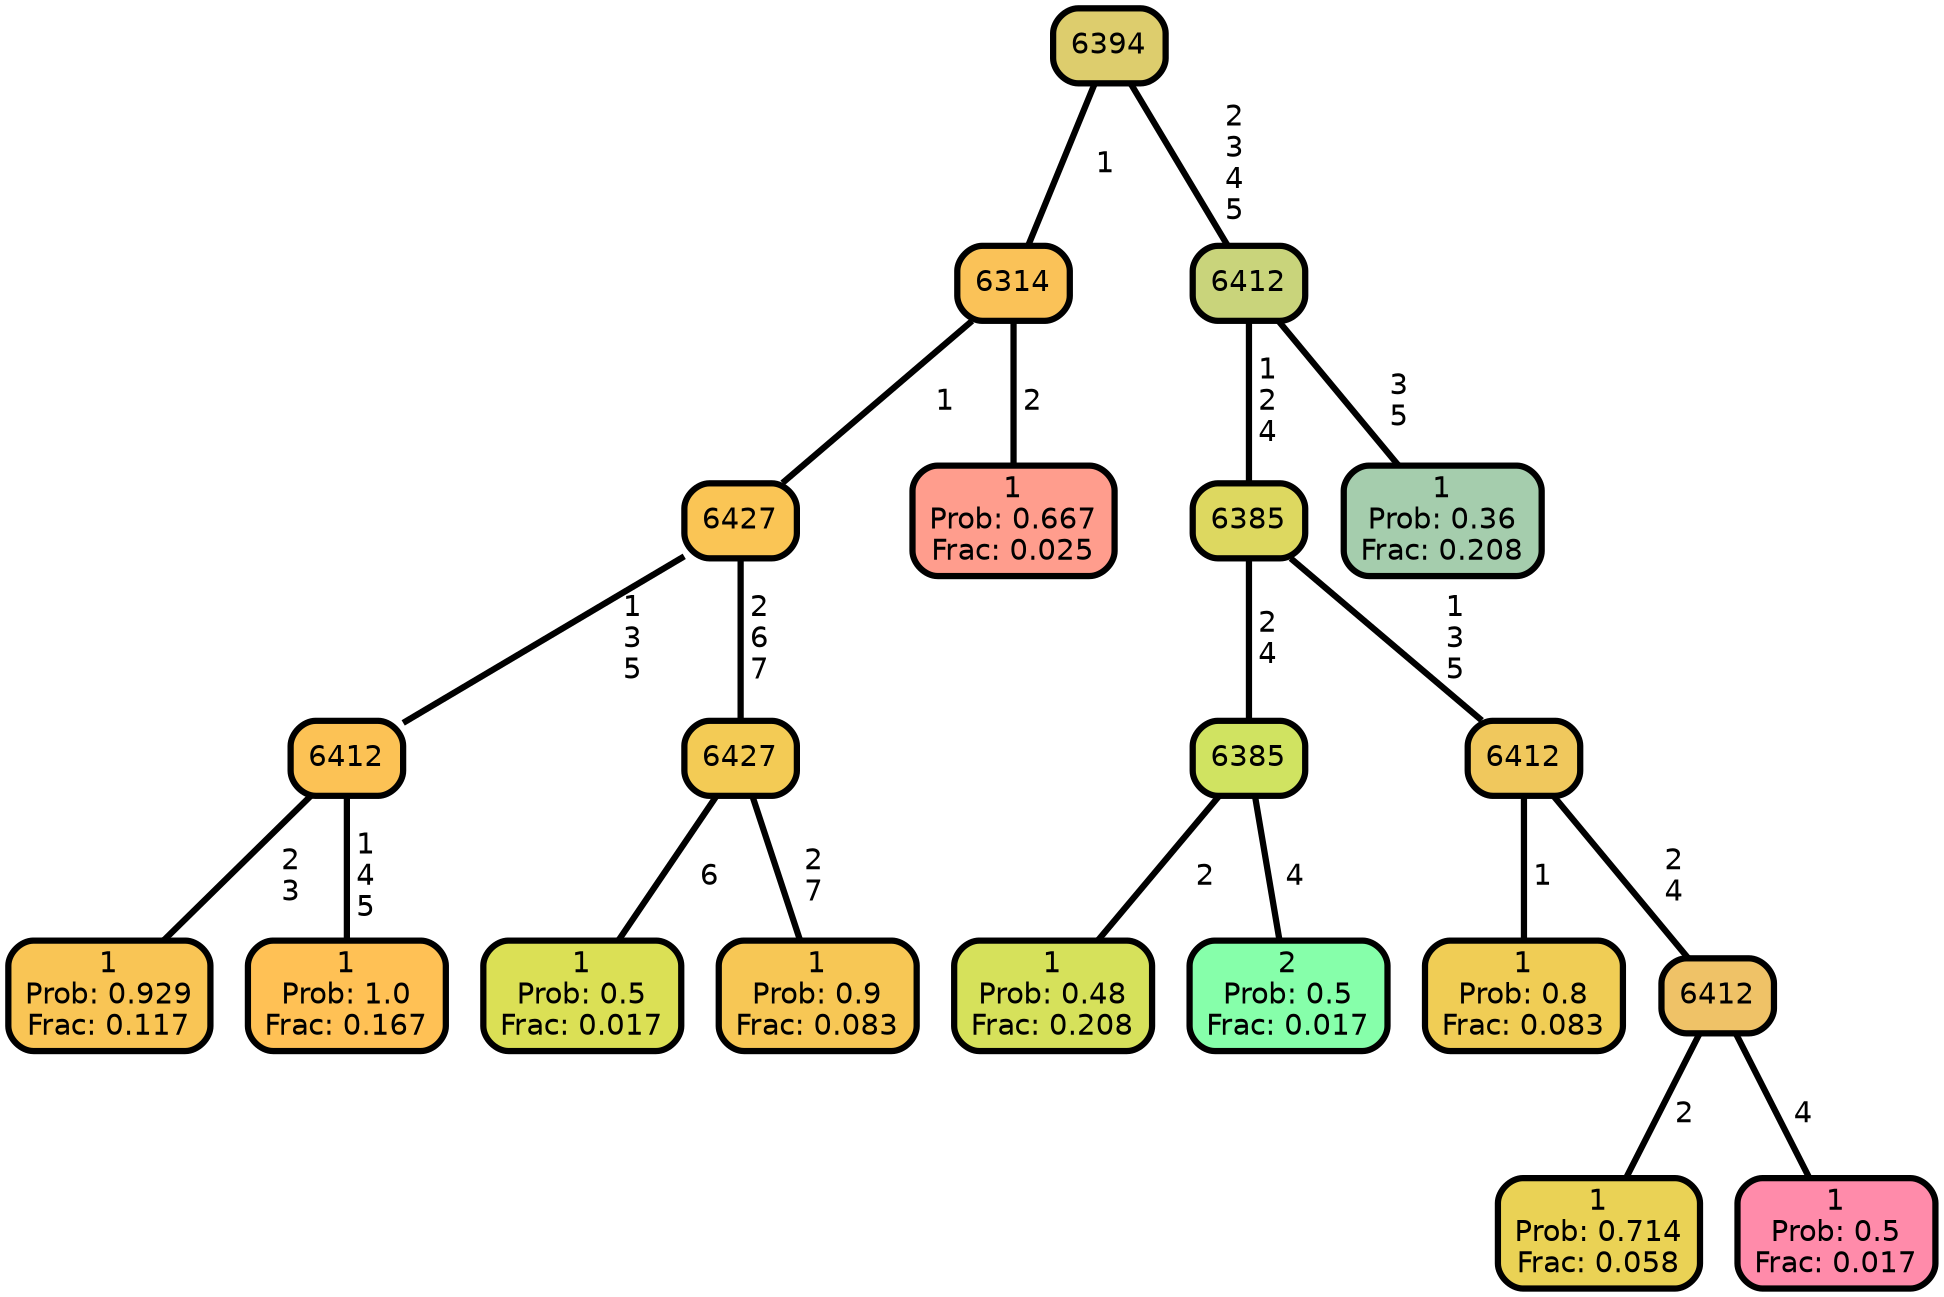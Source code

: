 graph Tree {
node [shape=box, style="filled, rounded",color="black",penwidth="3",fontcolor="black",                 fontname=helvetica] ;
graph [ranksep="0 equally", splines=straight,                 bgcolor=transparent, dpi=200] ;
edge [fontname=helvetica, color=black] ;
0 [label="1
Prob: 0.929
Frac: 0.117", fillcolor="#f9c555"] ;
1 [label="6412", fillcolor="#fcc255"] ;
2 [label="1
Prob: 1.0
Frac: 0.167", fillcolor="#ffc155"] ;
3 [label="6427", fillcolor="#fac555"] ;
4 [label="1
Prob: 0.5
Frac: 0.017", fillcolor="#dbe055"] ;
5 [label="6427", fillcolor="#f3cb55"] ;
6 [label="1
Prob: 0.9
Frac: 0.083", fillcolor="#f7c755"] ;
7 [label="6314", fillcolor="#fac258"] ;
8 [label="1
Prob: 0.667
Frac: 0.025", fillcolor="#ff9d8d"] ;
9 [label="6394", fillcolor="#ddcd6d"] ;
10 [label="1
Prob: 0.48
Frac: 0.208", fillcolor="#d6e15b"] ;
11 [label="6385", fillcolor="#d0e361"] ;
12 [label="2
Prob: 0.5
Frac: 0.017", fillcolor="#86ffaa"] ;
13 [label="6385", fillcolor="#ddd860"] ;
14 [label="1
Prob: 0.8
Frac: 0.083", fillcolor="#f0cd55"] ;
15 [label="6412", fillcolor="#f0c85d"] ;
16 [label="1
Prob: 0.714
Frac: 0.058", fillcolor="#ead255"] ;
17 [label="6412", fillcolor="#efc267"] ;
18 [label="1
Prob: 0.5
Frac: 0.017", fillcolor="#ff8baa"] ;
19 [label="6412", fillcolor="#c9d47b"] ;
20 [label="1
Prob: 0.36
Frac: 0.208", fillcolor="#a5cdad"] ;
1 -- 0 [label=" 2\n 3",penwidth=3] ;
1 -- 2 [label=" 1\n 4\n 5",penwidth=3] ;
3 -- 1 [label=" 1\n 3\n 5",penwidth=3] ;
3 -- 5 [label=" 2\n 6\n 7",penwidth=3] ;
5 -- 4 [label=" 6",penwidth=3] ;
5 -- 6 [label=" 2\n 7",penwidth=3] ;
7 -- 3 [label=" 1",penwidth=3] ;
7 -- 8 [label=" 2",penwidth=3] ;
9 -- 7 [label=" 1",penwidth=3] ;
9 -- 19 [label=" 2\n 3\n 4\n 5",penwidth=3] ;
11 -- 10 [label=" 2",penwidth=3] ;
11 -- 12 [label=" 4",penwidth=3] ;
13 -- 11 [label=" 2\n 4",penwidth=3] ;
13 -- 15 [label=" 1\n 3\n 5",penwidth=3] ;
15 -- 14 [label=" 1",penwidth=3] ;
15 -- 17 [label=" 2\n 4",penwidth=3] ;
17 -- 16 [label=" 2",penwidth=3] ;
17 -- 18 [label=" 4",penwidth=3] ;
19 -- 13 [label=" 1\n 2\n 4",penwidth=3] ;
19 -- 20 [label=" 3\n 5",penwidth=3] ;
{rank = same;}}